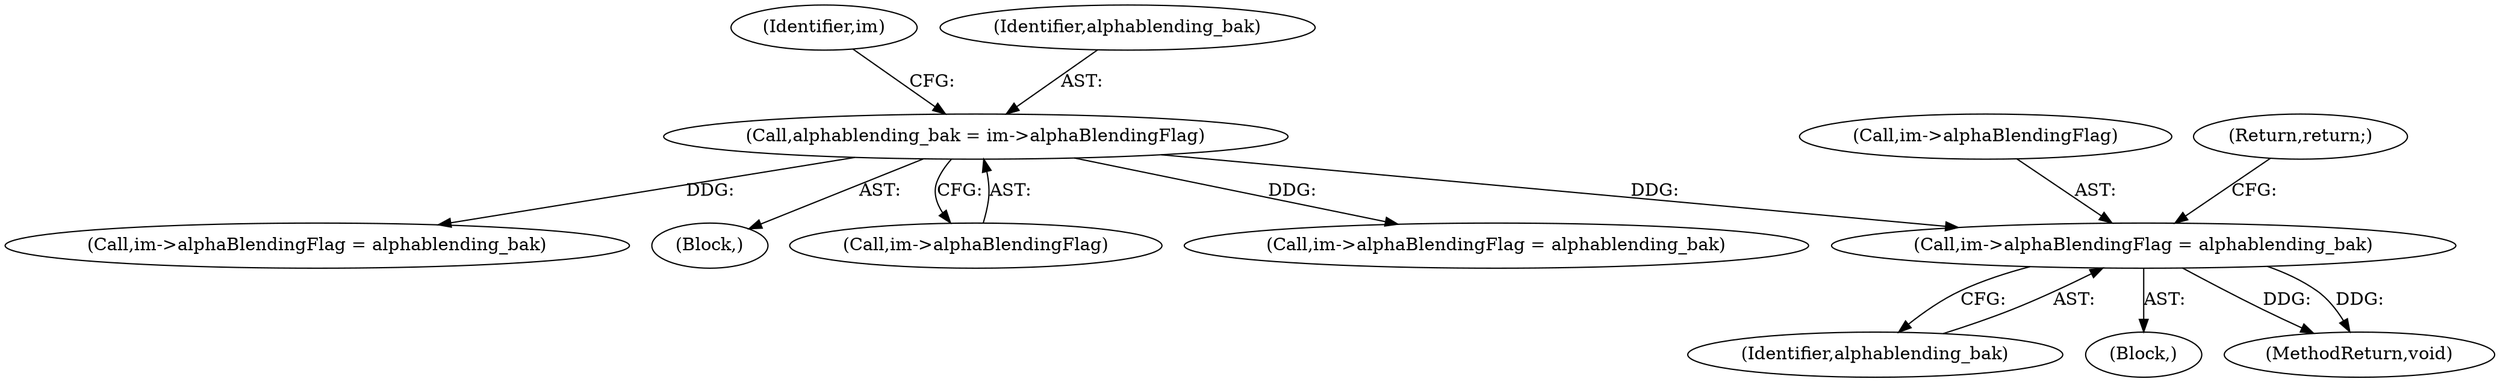 digraph "1_php-src_c395c6e5d7e8df37a21265ff76e48fe75ceb5ae6?w=1_3@del" {
"1000205" [label="(Call,im->alphaBlendingFlag = alphablending_bak)"];
"1000142" [label="(Call,alphablending_bak = im->alphaBlendingFlag)"];
"1000209" [label="(Identifier,alphablending_bak)"];
"1000162" [label="(Call,im->alphaBlendingFlag = alphablending_bak)"];
"1000149" [label="(Identifier,im)"];
"1000204" [label="(Block,)"];
"1000206" [label="(Call,im->alphaBlendingFlag)"];
"1000205" [label="(Call,im->alphaBlendingFlag = alphablending_bak)"];
"1000210" [label="(Return,return;)"];
"1000113" [label="(Block,)"];
"1000439" [label="(MethodReturn,void)"];
"1000142" [label="(Call,alphablending_bak = im->alphaBlendingFlag)"];
"1000144" [label="(Call,im->alphaBlendingFlag)"];
"1000143" [label="(Identifier,alphablending_bak)"];
"1000434" [label="(Call,im->alphaBlendingFlag = alphablending_bak)"];
"1000205" -> "1000204"  [label="AST: "];
"1000205" -> "1000209"  [label="CFG: "];
"1000206" -> "1000205"  [label="AST: "];
"1000209" -> "1000205"  [label="AST: "];
"1000210" -> "1000205"  [label="CFG: "];
"1000205" -> "1000439"  [label="DDG: "];
"1000205" -> "1000439"  [label="DDG: "];
"1000142" -> "1000205"  [label="DDG: "];
"1000142" -> "1000113"  [label="AST: "];
"1000142" -> "1000144"  [label="CFG: "];
"1000143" -> "1000142"  [label="AST: "];
"1000144" -> "1000142"  [label="AST: "];
"1000149" -> "1000142"  [label="CFG: "];
"1000142" -> "1000162"  [label="DDG: "];
"1000142" -> "1000434"  [label="DDG: "];
}
